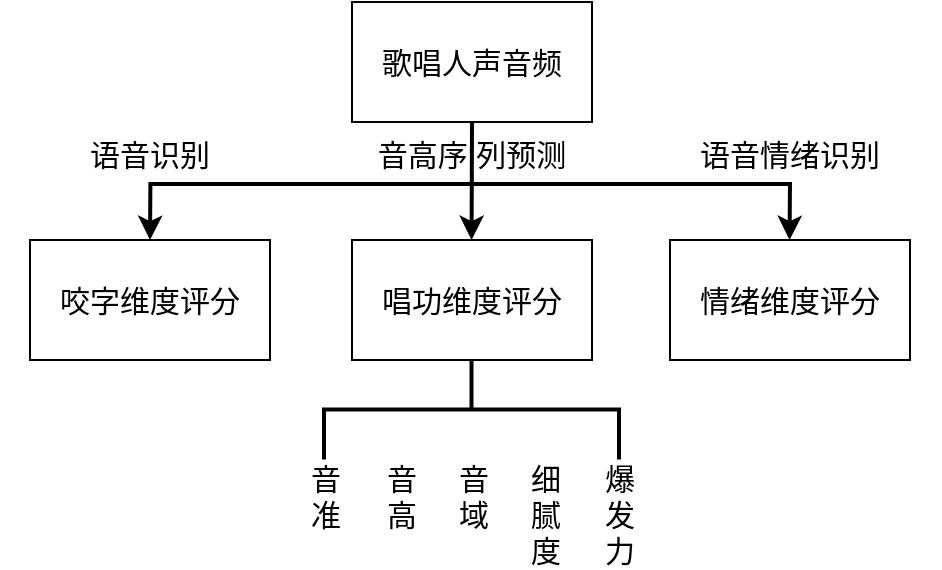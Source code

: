 <mxfile version="24.7.7">
  <diagram name="第 1 页" id="n1hpXf85z6GkrUY4EOpw">
    <mxGraphModel dx="725" dy="347" grid="1" gridSize="10" guides="1" tooltips="1" connect="1" arrows="1" fold="1" page="1" pageScale="1" pageWidth="827" pageHeight="1169" math="0" shadow="0">
      <root>
        <mxCell id="0" />
        <mxCell id="1" parent="0" />
        <mxCell id="-YQCoGYBrYwNQmezE0NH-1" value="歌唱人声音频" style="rounded=1;whiteSpace=wrap;html=1;fontSize=15;arcSize=0;" vertex="1" parent="1">
          <mxGeometry x="661" y="61" width="120" height="60" as="geometry" />
        </mxCell>
        <mxCell id="-YQCoGYBrYwNQmezE0NH-10" value="音高序 列预测" style="text;html=1;align=center;verticalAlign=middle;whiteSpace=wrap;rounded=0;fontSize=15;" vertex="1" parent="1">
          <mxGeometry x="646" y="122" width="150" height="30" as="geometry" />
        </mxCell>
        <mxCell id="-YQCoGYBrYwNQmezE0NH-12" value="语音识别" style="text;html=1;align=center;verticalAlign=middle;whiteSpace=wrap;rounded=0;fontSize=15;" vertex="1" parent="1">
          <mxGeometry x="485" y="122" width="150" height="30" as="geometry" />
        </mxCell>
        <mxCell id="-YQCoGYBrYwNQmezE0NH-13" value="语音情绪识别" style="text;html=1;align=center;verticalAlign=middle;whiteSpace=wrap;rounded=0;strokeWidth=1;fontSize=15;" vertex="1" parent="1">
          <mxGeometry x="805" y="122" width="150" height="30" as="geometry" />
        </mxCell>
        <mxCell id="-YQCoGYBrYwNQmezE0NH-38" value="" style="endArrow=none;html=1;rounded=0;strokeWidth=2;" edge="1" parent="1">
          <mxGeometry width="50" height="50" relative="1" as="geometry">
            <mxPoint x="560" y="152" as="sourcePoint" />
            <mxPoint x="880" y="152" as="targetPoint" />
          </mxGeometry>
        </mxCell>
        <mxCell id="-YQCoGYBrYwNQmezE0NH-43" value="咬字维度评分" style="rounded=1;whiteSpace=wrap;html=1;fontSize=15;arcSize=0;" vertex="1" parent="1">
          <mxGeometry x="500" y="180" width="120" height="60" as="geometry" />
        </mxCell>
        <mxCell id="-YQCoGYBrYwNQmezE0NH-44" value="唱功维度评分" style="rounded=1;whiteSpace=wrap;html=1;fontSize=15;arcSize=0;" vertex="1" parent="1">
          <mxGeometry x="661" y="180" width="120" height="60" as="geometry" />
        </mxCell>
        <mxCell id="-YQCoGYBrYwNQmezE0NH-45" value="情绪维度评分" style="rounded=1;whiteSpace=wrap;html=1;fontSize=15;arcSize=0;" vertex="1" parent="1">
          <mxGeometry x="820" y="180" width="120" height="60" as="geometry" />
        </mxCell>
        <mxCell id="-YQCoGYBrYwNQmezE0NH-46" value="" style="endArrow=classic;html=1;rounded=0;entryX=0.5;entryY=0;entryDx=0;entryDy=0;fontSize=11;strokeWidth=2;exitX=0.5;exitY=1;exitDx=0;exitDy=0;" edge="1" parent="1" source="-YQCoGYBrYwNQmezE0NH-1">
          <mxGeometry width="50" height="50" relative="1" as="geometry">
            <mxPoint x="720.99" y="151" as="sourcePoint" />
            <mxPoint x="720.79" y="180" as="targetPoint" />
          </mxGeometry>
        </mxCell>
        <mxCell id="-YQCoGYBrYwNQmezE0NH-47" value="" style="endArrow=classic;html=1;rounded=0;entryX=0.5;entryY=0;entryDx=0;entryDy=0;fontSize=11;strokeWidth=2;exitX=0.444;exitY=1.024;exitDx=0;exitDy=0;exitPerimeter=0;" edge="1" parent="1">
          <mxGeometry width="50" height="50" relative="1" as="geometry">
            <mxPoint x="560.2" y="151" as="sourcePoint" />
            <mxPoint x="560" y="180" as="targetPoint" />
          </mxGeometry>
        </mxCell>
        <mxCell id="-YQCoGYBrYwNQmezE0NH-48" value="" style="endArrow=classic;html=1;rounded=0;entryX=0.5;entryY=0;entryDx=0;entryDy=0;fontSize=11;strokeWidth=2;exitX=0.444;exitY=1.024;exitDx=0;exitDy=0;exitPerimeter=0;" edge="1" parent="1">
          <mxGeometry width="50" height="50" relative="1" as="geometry">
            <mxPoint x="879.99" y="151" as="sourcePoint" />
            <mxPoint x="879.79" y="180" as="targetPoint" />
          </mxGeometry>
        </mxCell>
        <mxCell id="-YQCoGYBrYwNQmezE0NH-49" value="" style="strokeWidth=2;html=1;shape=mxgraph.flowchart.annotation_2;align=left;labelPosition=right;pointerEvents=1;rotation=90;" vertex="1" parent="1">
          <mxGeometry x="695.75" y="191" width="50" height="147.5" as="geometry" />
        </mxCell>
        <mxCell id="-YQCoGYBrYwNQmezE0NH-50" value="音准" style="text;html=1;align=center;verticalAlign=middle;whiteSpace=wrap;rounded=0;fontSize=15;" vertex="1" parent="1">
          <mxGeometry x="642.5" y="292.75" width="10" height="30" as="geometry" />
        </mxCell>
        <mxCell id="-YQCoGYBrYwNQmezE0NH-51" value="音高" style="text;html=1;align=center;verticalAlign=middle;whiteSpace=wrap;rounded=0;fontSize=15;" vertex="1" parent="1">
          <mxGeometry x="680.5" y="292.75" width="10" height="30" as="geometry" />
        </mxCell>
        <mxCell id="-YQCoGYBrYwNQmezE0NH-52" value="音域" style="text;html=1;align=center;verticalAlign=middle;whiteSpace=wrap;rounded=0;fontSize=15;" vertex="1" parent="1">
          <mxGeometry x="716.75" y="292.75" width="10" height="30" as="geometry" />
        </mxCell>
        <mxCell id="-YQCoGYBrYwNQmezE0NH-53" value="爆发力" style="text;html=1;align=center;verticalAlign=middle;whiteSpace=wrap;rounded=0;fontSize=15;" vertex="1" parent="1">
          <mxGeometry x="789.5" y="301.75" width="10" height="30" as="geometry" />
        </mxCell>
        <mxCell id="-YQCoGYBrYwNQmezE0NH-54" value="细腻度" style="text;html=1;align=center;verticalAlign=middle;whiteSpace=wrap;rounded=0;fontSize=15;" vertex="1" parent="1">
          <mxGeometry x="752.75" y="301.75" width="10" height="30" as="geometry" />
        </mxCell>
      </root>
    </mxGraphModel>
  </diagram>
</mxfile>
